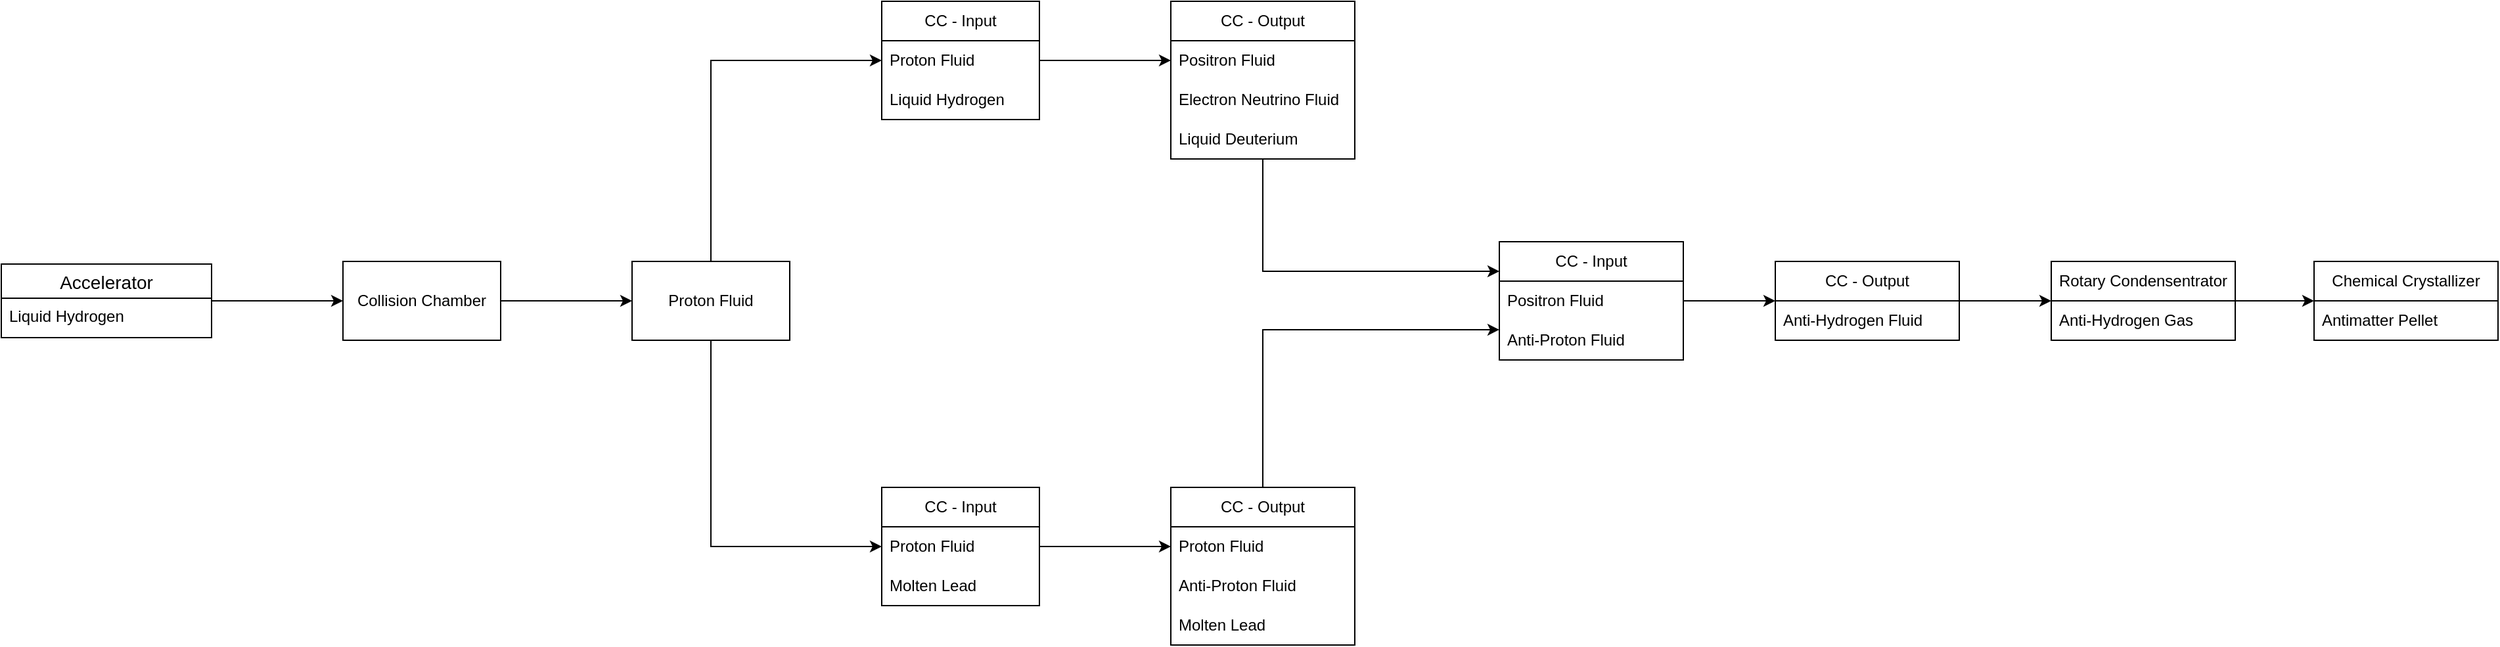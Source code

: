 <mxfile version="21.2.7" type="device">
  <diagram name="Page-1" id="5BbFFjfSctsz7aHCjBVA">
    <mxGraphModel dx="2072" dy="1197" grid="1" gridSize="10" guides="1" tooltips="1" connect="1" arrows="1" fold="1" page="1" pageScale="1" pageWidth="827" pageHeight="1169" math="0" shadow="0">
      <root>
        <mxCell id="0" />
        <mxCell id="1" parent="0" />
        <mxCell id="XMftB5UkHZVQQbz1UIFX-33" style="edgeStyle=orthogonalEdgeStyle;rounded=0;orthogonalLoop=1;jettySize=auto;html=1;" edge="1" parent="1" source="XMftB5UkHZVQQbz1UIFX-1" target="XMftB5UkHZVQQbz1UIFX-7">
          <mxGeometry relative="1" as="geometry" />
        </mxCell>
        <mxCell id="XMftB5UkHZVQQbz1UIFX-1" value="Accelerator" style="swimlane;fontStyle=0;childLayout=stackLayout;horizontal=1;startSize=26;horizontalStack=0;resizeParent=1;resizeParentMax=0;resizeLast=0;collapsible=1;marginBottom=0;align=center;fontSize=14;" vertex="1" parent="1">
          <mxGeometry y="270" width="160" height="56" as="geometry" />
        </mxCell>
        <mxCell id="XMftB5UkHZVQQbz1UIFX-2" value="Liquid Hydrogen" style="text;strokeColor=none;fillColor=none;spacingLeft=4;spacingRight=4;overflow=hidden;rotatable=0;points=[[0,0.5],[1,0.5]];portConstraint=eastwest;fontSize=12;whiteSpace=wrap;html=1;" vertex="1" parent="XMftB5UkHZVQQbz1UIFX-1">
          <mxGeometry y="26" width="160" height="30" as="geometry" />
        </mxCell>
        <mxCell id="XMftB5UkHZVQQbz1UIFX-29" style="edgeStyle=orthogonalEdgeStyle;rounded=0;orthogonalLoop=1;jettySize=auto;html=1;entryX=0;entryY=0.5;entryDx=0;entryDy=0;" edge="1" parent="1" source="XMftB5UkHZVQQbz1UIFX-7" target="XMftB5UkHZVQQbz1UIFX-19">
          <mxGeometry relative="1" as="geometry" />
        </mxCell>
        <mxCell id="XMftB5UkHZVQQbz1UIFX-7" value="Collision Chamber" style="rounded=0;whiteSpace=wrap;html=1;" vertex="1" parent="1">
          <mxGeometry x="260" y="268" width="120" height="60" as="geometry" />
        </mxCell>
        <mxCell id="XMftB5UkHZVQQbz1UIFX-10" value="CC - Input" style="swimlane;fontStyle=0;childLayout=stackLayout;horizontal=1;startSize=30;horizontalStack=0;resizeParent=1;resizeParentMax=0;resizeLast=0;collapsible=1;marginBottom=0;whiteSpace=wrap;html=1;" vertex="1" parent="1">
          <mxGeometry x="670" y="70" width="120" height="90" as="geometry" />
        </mxCell>
        <mxCell id="XMftB5UkHZVQQbz1UIFX-11" value="Proton Fluid" style="text;strokeColor=none;fillColor=none;align=left;verticalAlign=middle;spacingLeft=4;spacingRight=4;overflow=hidden;points=[[0,0.5],[1,0.5]];portConstraint=eastwest;rotatable=0;whiteSpace=wrap;html=1;" vertex="1" parent="XMftB5UkHZVQQbz1UIFX-10">
          <mxGeometry y="30" width="120" height="30" as="geometry" />
        </mxCell>
        <mxCell id="XMftB5UkHZVQQbz1UIFX-12" value="Liquid Hydrogen" style="text;strokeColor=none;fillColor=none;align=left;verticalAlign=middle;spacingLeft=4;spacingRight=4;overflow=hidden;points=[[0,0.5],[1,0.5]];portConstraint=eastwest;rotatable=0;whiteSpace=wrap;html=1;" vertex="1" parent="XMftB5UkHZVQQbz1UIFX-10">
          <mxGeometry y="60" width="120" height="30" as="geometry" />
        </mxCell>
        <mxCell id="XMftB5UkHZVQQbz1UIFX-38" style="edgeStyle=orthogonalEdgeStyle;rounded=0;orthogonalLoop=1;jettySize=auto;html=1;entryX=0;entryY=0.5;entryDx=0;entryDy=0;" edge="1" parent="1" source="XMftB5UkHZVQQbz1UIFX-15" target="XMftB5UkHZVQQbz1UIFX-35">
          <mxGeometry relative="1" as="geometry" />
        </mxCell>
        <mxCell id="XMftB5UkHZVQQbz1UIFX-15" value="CC - Input" style="swimlane;fontStyle=0;childLayout=stackLayout;horizontal=1;startSize=30;horizontalStack=0;resizeParent=1;resizeParentMax=0;resizeLast=0;collapsible=1;marginBottom=0;whiteSpace=wrap;html=1;" vertex="1" parent="1">
          <mxGeometry x="670" y="440" width="120" height="90" as="geometry" />
        </mxCell>
        <mxCell id="XMftB5UkHZVQQbz1UIFX-16" value="Proton Fluid" style="text;strokeColor=none;fillColor=none;align=left;verticalAlign=middle;spacingLeft=4;spacingRight=4;overflow=hidden;points=[[0,0.5],[1,0.5]];portConstraint=eastwest;rotatable=0;whiteSpace=wrap;html=1;" vertex="1" parent="XMftB5UkHZVQQbz1UIFX-15">
          <mxGeometry y="30" width="120" height="30" as="geometry" />
        </mxCell>
        <mxCell id="XMftB5UkHZVQQbz1UIFX-17" value="Molten Lead" style="text;strokeColor=none;fillColor=none;align=left;verticalAlign=middle;spacingLeft=4;spacingRight=4;overflow=hidden;points=[[0,0.5],[1,0.5]];portConstraint=eastwest;rotatable=0;whiteSpace=wrap;html=1;" vertex="1" parent="XMftB5UkHZVQQbz1UIFX-15">
          <mxGeometry y="60" width="120" height="30" as="geometry" />
        </mxCell>
        <mxCell id="XMftB5UkHZVQQbz1UIFX-30" style="edgeStyle=orthogonalEdgeStyle;rounded=0;orthogonalLoop=1;jettySize=auto;html=1;entryX=0;entryY=0.5;entryDx=0;entryDy=0;" edge="1" parent="1" source="XMftB5UkHZVQQbz1UIFX-19" target="XMftB5UkHZVQQbz1UIFX-11">
          <mxGeometry relative="1" as="geometry" />
        </mxCell>
        <mxCell id="XMftB5UkHZVQQbz1UIFX-31" style="edgeStyle=orthogonalEdgeStyle;rounded=0;orthogonalLoop=1;jettySize=auto;html=1;entryX=0;entryY=0.5;entryDx=0;entryDy=0;" edge="1" parent="1" source="XMftB5UkHZVQQbz1UIFX-19" target="XMftB5UkHZVQQbz1UIFX-16">
          <mxGeometry relative="1" as="geometry" />
        </mxCell>
        <mxCell id="XMftB5UkHZVQQbz1UIFX-19" value="Proton Fluid" style="whiteSpace=wrap;html=1;rounded=0;" vertex="1" parent="1">
          <mxGeometry x="480" y="268" width="120" height="60" as="geometry" />
        </mxCell>
        <mxCell id="XMftB5UkHZVQQbz1UIFX-46" style="edgeStyle=orthogonalEdgeStyle;rounded=0;orthogonalLoop=1;jettySize=auto;html=1;entryX=0;entryY=0.25;entryDx=0;entryDy=0;" edge="1" parent="1" source="XMftB5UkHZVQQbz1UIFX-24" target="XMftB5UkHZVQQbz1UIFX-39">
          <mxGeometry relative="1" as="geometry">
            <Array as="points">
              <mxPoint x="960" y="276" />
            </Array>
          </mxGeometry>
        </mxCell>
        <mxCell id="XMftB5UkHZVQQbz1UIFX-24" value="CC - Output" style="swimlane;fontStyle=0;childLayout=stackLayout;horizontal=1;startSize=30;horizontalStack=0;resizeParent=1;resizeParentMax=0;resizeLast=0;collapsible=1;marginBottom=0;whiteSpace=wrap;html=1;" vertex="1" parent="1">
          <mxGeometry x="890" y="70" width="140" height="120" as="geometry" />
        </mxCell>
        <mxCell id="XMftB5UkHZVQQbz1UIFX-25" value="Positron Fluid" style="text;strokeColor=none;fillColor=none;align=left;verticalAlign=middle;spacingLeft=4;spacingRight=4;overflow=hidden;points=[[0,0.5],[1,0.5]];portConstraint=eastwest;rotatable=0;whiteSpace=wrap;html=1;" vertex="1" parent="XMftB5UkHZVQQbz1UIFX-24">
          <mxGeometry y="30" width="140" height="30" as="geometry" />
        </mxCell>
        <mxCell id="XMftB5UkHZVQQbz1UIFX-26" value="Electron Neutrino Fluid" style="text;strokeColor=none;fillColor=none;align=left;verticalAlign=middle;spacingLeft=4;spacingRight=4;overflow=hidden;points=[[0,0.5],[1,0.5]];portConstraint=eastwest;rotatable=0;whiteSpace=wrap;html=1;" vertex="1" parent="XMftB5UkHZVQQbz1UIFX-24">
          <mxGeometry y="60" width="140" height="30" as="geometry" />
        </mxCell>
        <mxCell id="XMftB5UkHZVQQbz1UIFX-27" value="Liquid Deuterium" style="text;strokeColor=none;fillColor=none;align=left;verticalAlign=middle;spacingLeft=4;spacingRight=4;overflow=hidden;points=[[0,0.5],[1,0.5]];portConstraint=eastwest;rotatable=0;whiteSpace=wrap;html=1;" vertex="1" parent="XMftB5UkHZVQQbz1UIFX-24">
          <mxGeometry y="90" width="140" height="30" as="geometry" />
        </mxCell>
        <mxCell id="XMftB5UkHZVQQbz1UIFX-32" style="edgeStyle=orthogonalEdgeStyle;rounded=0;orthogonalLoop=1;jettySize=auto;html=1;entryX=0;entryY=0.5;entryDx=0;entryDy=0;" edge="1" parent="1" source="XMftB5UkHZVQQbz1UIFX-11" target="XMftB5UkHZVQQbz1UIFX-25">
          <mxGeometry relative="1" as="geometry" />
        </mxCell>
        <mxCell id="XMftB5UkHZVQQbz1UIFX-45" style="edgeStyle=orthogonalEdgeStyle;rounded=0;orthogonalLoop=1;jettySize=auto;html=1;entryX=0;entryY=0.233;entryDx=0;entryDy=0;entryPerimeter=0;" edge="1" parent="1" source="XMftB5UkHZVQQbz1UIFX-34" target="XMftB5UkHZVQQbz1UIFX-41">
          <mxGeometry relative="1" as="geometry" />
        </mxCell>
        <mxCell id="XMftB5UkHZVQQbz1UIFX-34" value="CC - Output" style="swimlane;fontStyle=0;childLayout=stackLayout;horizontal=1;startSize=30;horizontalStack=0;resizeParent=1;resizeParentMax=0;resizeLast=0;collapsible=1;marginBottom=0;whiteSpace=wrap;html=1;" vertex="1" parent="1">
          <mxGeometry x="890" y="440" width="140" height="120" as="geometry" />
        </mxCell>
        <mxCell id="XMftB5UkHZVQQbz1UIFX-35" value="Proton Fluid" style="text;strokeColor=none;fillColor=none;align=left;verticalAlign=middle;spacingLeft=4;spacingRight=4;overflow=hidden;points=[[0,0.5],[1,0.5]];portConstraint=eastwest;rotatable=0;whiteSpace=wrap;html=1;" vertex="1" parent="XMftB5UkHZVQQbz1UIFX-34">
          <mxGeometry y="30" width="140" height="30" as="geometry" />
        </mxCell>
        <mxCell id="XMftB5UkHZVQQbz1UIFX-36" value="Anti-Proton Fluid" style="text;strokeColor=none;fillColor=none;align=left;verticalAlign=middle;spacingLeft=4;spacingRight=4;overflow=hidden;points=[[0,0.5],[1,0.5]];portConstraint=eastwest;rotatable=0;whiteSpace=wrap;html=1;" vertex="1" parent="XMftB5UkHZVQQbz1UIFX-34">
          <mxGeometry y="60" width="140" height="30" as="geometry" />
        </mxCell>
        <mxCell id="XMftB5UkHZVQQbz1UIFX-37" value="Molten Lead" style="text;strokeColor=none;fillColor=none;align=left;verticalAlign=middle;spacingLeft=4;spacingRight=4;overflow=hidden;points=[[0,0.5],[1,0.5]];portConstraint=eastwest;rotatable=0;whiteSpace=wrap;html=1;" vertex="1" parent="XMftB5UkHZVQQbz1UIFX-34">
          <mxGeometry y="90" width="140" height="30" as="geometry" />
        </mxCell>
        <mxCell id="XMftB5UkHZVQQbz1UIFX-51" style="edgeStyle=orthogonalEdgeStyle;rounded=0;orthogonalLoop=1;jettySize=auto;html=1;entryX=0;entryY=0.5;entryDx=0;entryDy=0;" edge="1" parent="1" source="XMftB5UkHZVQQbz1UIFX-39" target="XMftB5UkHZVQQbz1UIFX-47">
          <mxGeometry relative="1" as="geometry" />
        </mxCell>
        <mxCell id="XMftB5UkHZVQQbz1UIFX-39" value="CC - Input" style="swimlane;fontStyle=0;childLayout=stackLayout;horizontal=1;startSize=30;horizontalStack=0;resizeParent=1;resizeParentMax=0;resizeLast=0;collapsible=1;marginBottom=0;whiteSpace=wrap;html=1;" vertex="1" parent="1">
          <mxGeometry x="1140" y="253" width="140" height="90" as="geometry" />
        </mxCell>
        <mxCell id="XMftB5UkHZVQQbz1UIFX-40" value="Positron Fluid" style="text;strokeColor=none;fillColor=none;align=left;verticalAlign=middle;spacingLeft=4;spacingRight=4;overflow=hidden;points=[[0,0.5],[1,0.5]];portConstraint=eastwest;rotatable=0;whiteSpace=wrap;html=1;" vertex="1" parent="XMftB5UkHZVQQbz1UIFX-39">
          <mxGeometry y="30" width="140" height="30" as="geometry" />
        </mxCell>
        <mxCell id="XMftB5UkHZVQQbz1UIFX-41" value="Anti-Proton Fluid" style="text;strokeColor=none;fillColor=none;align=left;verticalAlign=middle;spacingLeft=4;spacingRight=4;overflow=hidden;points=[[0,0.5],[1,0.5]];portConstraint=eastwest;rotatable=0;whiteSpace=wrap;html=1;" vertex="1" parent="XMftB5UkHZVQQbz1UIFX-39">
          <mxGeometry y="60" width="140" height="30" as="geometry" />
        </mxCell>
        <mxCell id="XMftB5UkHZVQQbz1UIFX-56" style="edgeStyle=orthogonalEdgeStyle;rounded=0;orthogonalLoop=1;jettySize=auto;html=1;" edge="1" parent="1" source="XMftB5UkHZVQQbz1UIFX-47" target="XMftB5UkHZVQQbz1UIFX-52">
          <mxGeometry relative="1" as="geometry" />
        </mxCell>
        <mxCell id="XMftB5UkHZVQQbz1UIFX-47" value="CC - Output" style="swimlane;fontStyle=0;childLayout=stackLayout;horizontal=1;startSize=30;horizontalStack=0;resizeParent=1;resizeParentMax=0;resizeLast=0;collapsible=1;marginBottom=0;whiteSpace=wrap;html=1;" vertex="1" parent="1">
          <mxGeometry x="1350" y="268" width="140" height="60" as="geometry" />
        </mxCell>
        <mxCell id="XMftB5UkHZVQQbz1UIFX-48" value="Anti-Hydrogen Fluid" style="text;strokeColor=none;fillColor=none;align=left;verticalAlign=middle;spacingLeft=4;spacingRight=4;overflow=hidden;points=[[0,0.5],[1,0.5]];portConstraint=eastwest;rotatable=0;whiteSpace=wrap;html=1;" vertex="1" parent="XMftB5UkHZVQQbz1UIFX-47">
          <mxGeometry y="30" width="140" height="30" as="geometry" />
        </mxCell>
        <mxCell id="XMftB5UkHZVQQbz1UIFX-61" style="edgeStyle=orthogonalEdgeStyle;rounded=0;orthogonalLoop=1;jettySize=auto;html=1;" edge="1" parent="1" source="XMftB5UkHZVQQbz1UIFX-52" target="XMftB5UkHZVQQbz1UIFX-57">
          <mxGeometry relative="1" as="geometry" />
        </mxCell>
        <mxCell id="XMftB5UkHZVQQbz1UIFX-52" value="Rotary Condensentrator" style="swimlane;fontStyle=0;childLayout=stackLayout;horizontal=1;startSize=30;horizontalStack=0;resizeParent=1;resizeParentMax=0;resizeLast=0;collapsible=1;marginBottom=0;whiteSpace=wrap;html=1;" vertex="1" parent="1">
          <mxGeometry x="1560" y="268" width="140" height="60" as="geometry" />
        </mxCell>
        <mxCell id="XMftB5UkHZVQQbz1UIFX-53" value="Anti-Hydrogen Gas" style="text;strokeColor=none;fillColor=none;align=left;verticalAlign=middle;spacingLeft=4;spacingRight=4;overflow=hidden;points=[[0,0.5],[1,0.5]];portConstraint=eastwest;rotatable=0;whiteSpace=wrap;html=1;" vertex="1" parent="XMftB5UkHZVQQbz1UIFX-52">
          <mxGeometry y="30" width="140" height="30" as="geometry" />
        </mxCell>
        <mxCell id="XMftB5UkHZVQQbz1UIFX-57" value="Chemical Crystallizer" style="swimlane;fontStyle=0;childLayout=stackLayout;horizontal=1;startSize=30;horizontalStack=0;resizeParent=1;resizeParentMax=0;resizeLast=0;collapsible=1;marginBottom=0;whiteSpace=wrap;html=1;" vertex="1" parent="1">
          <mxGeometry x="1760" y="268" width="140" height="60" as="geometry" />
        </mxCell>
        <mxCell id="XMftB5UkHZVQQbz1UIFX-58" value="Antimatter Pellet" style="text;strokeColor=none;fillColor=none;align=left;verticalAlign=middle;spacingLeft=4;spacingRight=4;overflow=hidden;points=[[0,0.5],[1,0.5]];portConstraint=eastwest;rotatable=0;whiteSpace=wrap;html=1;" vertex="1" parent="XMftB5UkHZVQQbz1UIFX-57">
          <mxGeometry y="30" width="140" height="30" as="geometry" />
        </mxCell>
      </root>
    </mxGraphModel>
  </diagram>
</mxfile>
